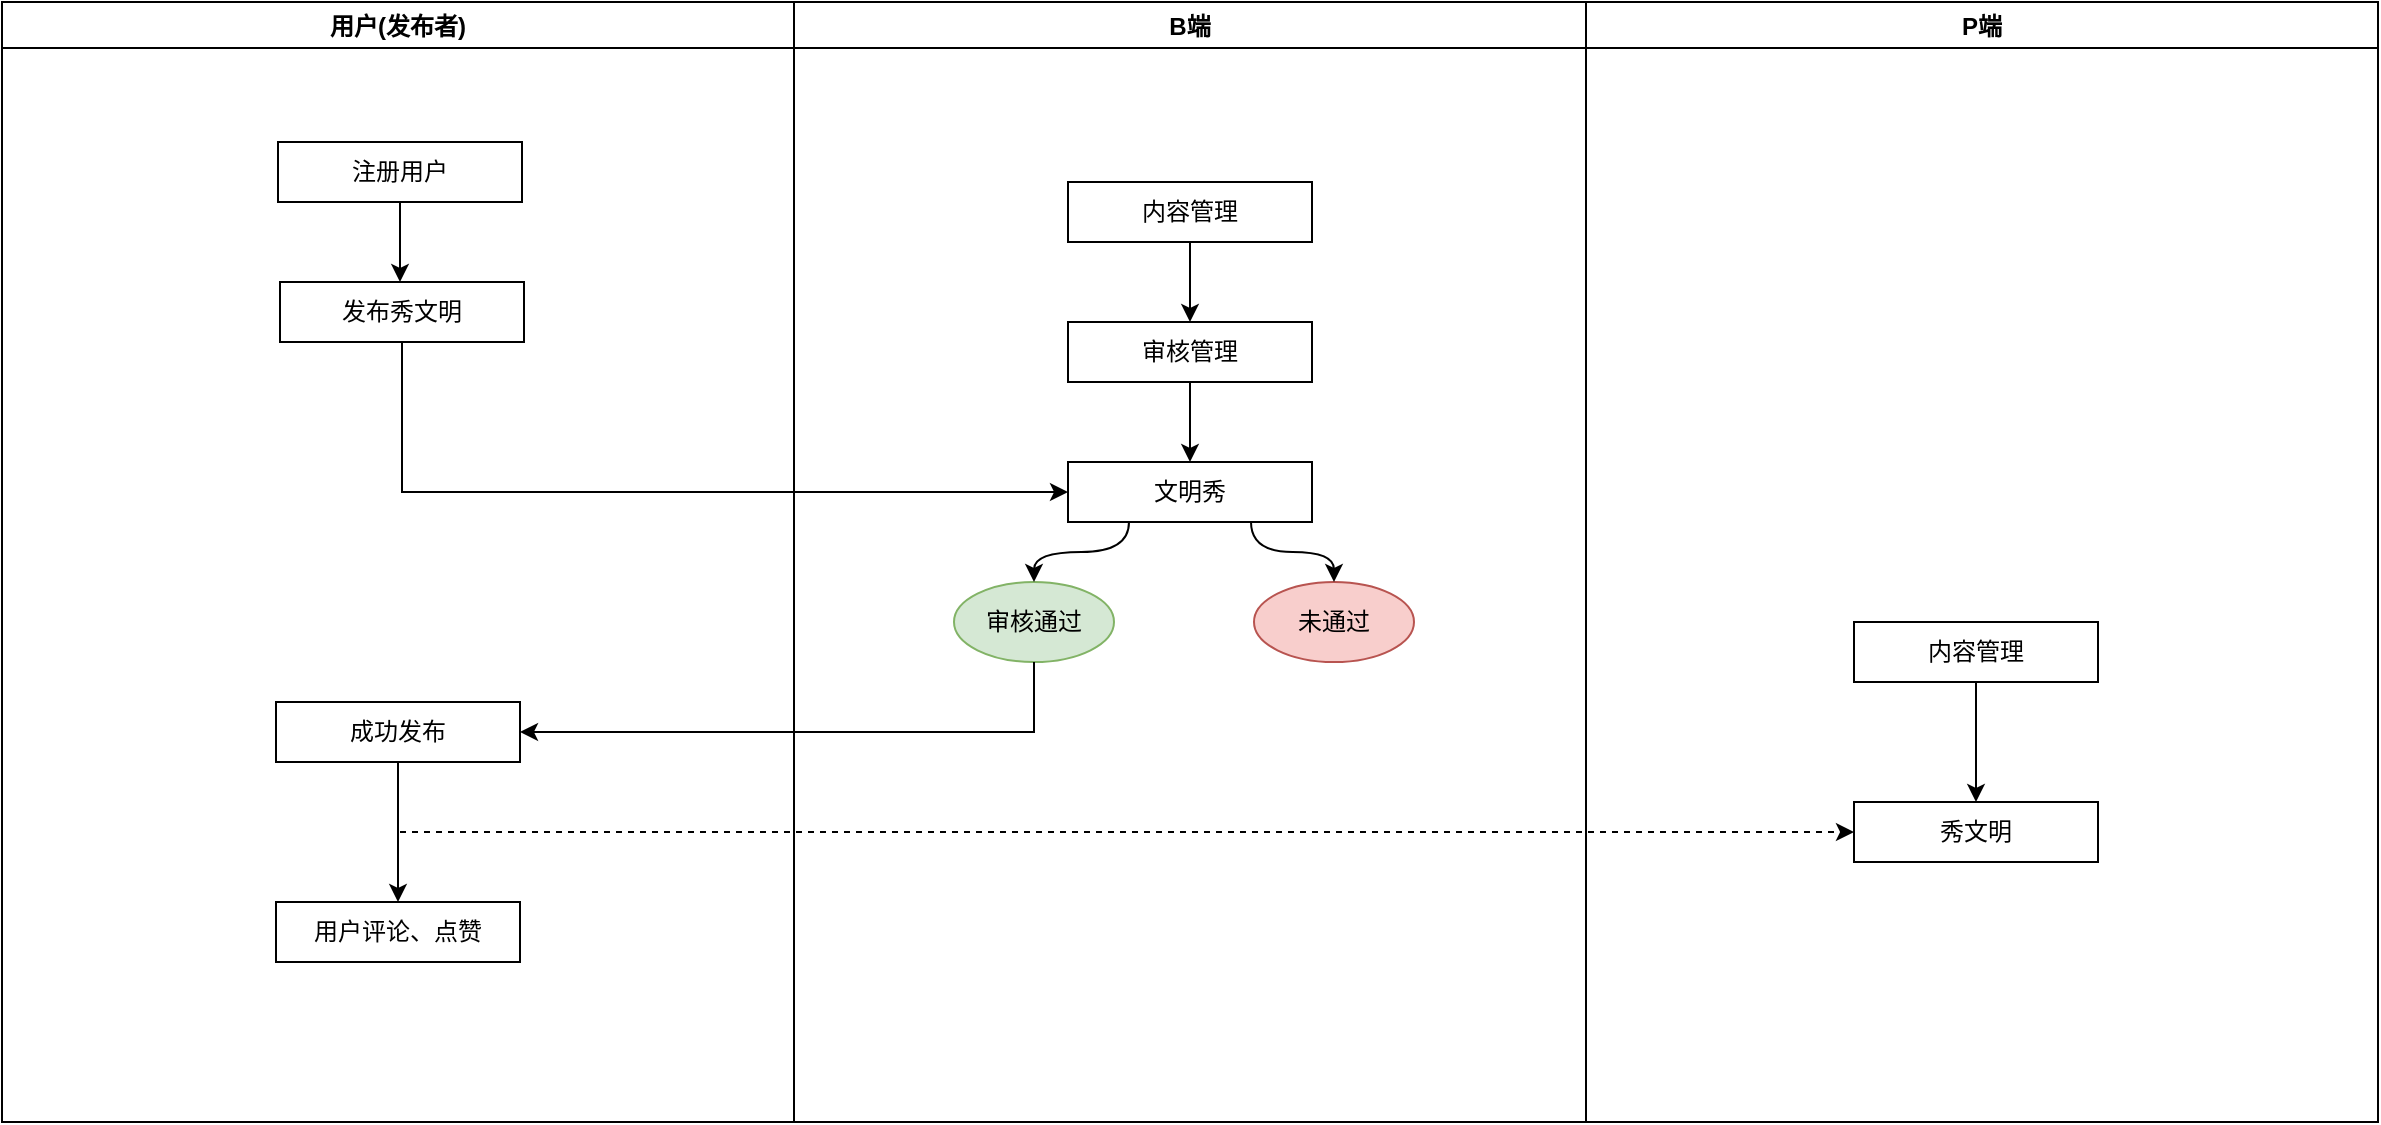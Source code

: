 <mxfile version="15.6.8" type="github">
  <diagram id="x1_IF0F-ityjWPTH8Hxk" name="第 1 页">
    <mxGraphModel dx="1422" dy="761" grid="1" gridSize="10" guides="1" tooltips="1" connect="1" arrows="1" fold="1" page="1" pageScale="1" pageWidth="827" pageHeight="1169" math="0" shadow="0">
      <root>
        <mxCell id="0" />
        <mxCell id="1" parent="0" />
        <mxCell id="O3nfWkJQEuqTl7Qxp4t2-1" value="用户(发布者)" style="swimlane;" parent="1" vertex="1">
          <mxGeometry x="214" y="120" width="396" height="560" as="geometry" />
        </mxCell>
        <mxCell id="O3nfWkJQEuqTl7Qxp4t2-4" value="注册用户" style="rounded=0;whiteSpace=wrap;html=1;" parent="O3nfWkJQEuqTl7Qxp4t2-1" vertex="1">
          <mxGeometry x="138" y="70" width="122" height="30" as="geometry" />
        </mxCell>
        <mxCell id="O3nfWkJQEuqTl7Qxp4t2-10" value="发布秀文明" style="rounded=0;whiteSpace=wrap;html=1;" parent="O3nfWkJQEuqTl7Qxp4t2-1" vertex="1">
          <mxGeometry x="139" y="140" width="122" height="30" as="geometry" />
        </mxCell>
        <mxCell id="O3nfWkJQEuqTl7Qxp4t2-24" value="成功发布" style="rounded=0;whiteSpace=wrap;html=1;" parent="O3nfWkJQEuqTl7Qxp4t2-1" vertex="1">
          <mxGeometry x="137" y="350" width="122" height="30" as="geometry" />
        </mxCell>
        <mxCell id="O3nfWkJQEuqTl7Qxp4t2-31" value="用户评论、点赞" style="rounded=0;whiteSpace=wrap;html=1;" parent="O3nfWkJQEuqTl7Qxp4t2-1" vertex="1">
          <mxGeometry x="137" y="450" width="122" height="30" as="geometry" />
        </mxCell>
        <mxCell id="O3nfWkJQEuqTl7Qxp4t2-2" value="B端" style="swimlane;" parent="1" vertex="1">
          <mxGeometry x="610" y="120" width="396" height="560" as="geometry" />
        </mxCell>
        <mxCell id="O3nfWkJQEuqTl7Qxp4t2-12" value="文明秀" style="rounded=0;whiteSpace=wrap;html=1;" parent="O3nfWkJQEuqTl7Qxp4t2-2" vertex="1">
          <mxGeometry x="137" y="230" width="122" height="30" as="geometry" />
        </mxCell>
        <mxCell id="O3nfWkJQEuqTl7Qxp4t2-13" value="内容管理" style="rounded=0;whiteSpace=wrap;html=1;" parent="O3nfWkJQEuqTl7Qxp4t2-2" vertex="1">
          <mxGeometry x="137" y="90" width="122" height="30" as="geometry" />
        </mxCell>
        <mxCell id="O3nfWkJQEuqTl7Qxp4t2-14" value="审核管理" style="rounded=0;whiteSpace=wrap;html=1;" parent="O3nfWkJQEuqTl7Qxp4t2-2" vertex="1">
          <mxGeometry x="137" y="160" width="122" height="30" as="geometry" />
        </mxCell>
        <mxCell id="O3nfWkJQEuqTl7Qxp4t2-15" value="" style="endArrow=classic;html=1;rounded=0;exitX=0.5;exitY=1;exitDx=0;exitDy=0;" parent="O3nfWkJQEuqTl7Qxp4t2-2" source="O3nfWkJQEuqTl7Qxp4t2-13" target="O3nfWkJQEuqTl7Qxp4t2-14" edge="1">
          <mxGeometry width="50" height="50" relative="1" as="geometry">
            <mxPoint x="320" y="300" as="sourcePoint" />
            <mxPoint x="370" y="250" as="targetPoint" />
          </mxGeometry>
        </mxCell>
        <mxCell id="O3nfWkJQEuqTl7Qxp4t2-16" value="" style="endArrow=classic;html=1;rounded=0;entryX=0.5;entryY=0;entryDx=0;entryDy=0;" parent="O3nfWkJQEuqTl7Qxp4t2-2" target="O3nfWkJQEuqTl7Qxp4t2-12" edge="1">
          <mxGeometry width="50" height="50" relative="1" as="geometry">
            <mxPoint x="198" y="190" as="sourcePoint" />
            <mxPoint x="370" y="250" as="targetPoint" />
          </mxGeometry>
        </mxCell>
        <mxCell id="O3nfWkJQEuqTl7Qxp4t2-19" value="审核通过" style="ellipse;whiteSpace=wrap;html=1;fillColor=#d5e8d4;strokeColor=#82b366;" parent="O3nfWkJQEuqTl7Qxp4t2-2" vertex="1">
          <mxGeometry x="80" y="290" width="80" height="40" as="geometry" />
        </mxCell>
        <mxCell id="O3nfWkJQEuqTl7Qxp4t2-18" value="未通过" style="ellipse;whiteSpace=wrap;html=1;fillColor=#f8cecc;strokeColor=#b85450;" parent="O3nfWkJQEuqTl7Qxp4t2-2" vertex="1">
          <mxGeometry x="230" y="290" width="80" height="40" as="geometry" />
        </mxCell>
        <mxCell id="O3nfWkJQEuqTl7Qxp4t2-20" value="" style="endArrow=classic;html=1;rounded=0;exitX=0.25;exitY=1;exitDx=0;exitDy=0;entryX=0.5;entryY=0;entryDx=0;entryDy=0;edgeStyle=orthogonalEdgeStyle;curved=1;" parent="O3nfWkJQEuqTl7Qxp4t2-2" source="O3nfWkJQEuqTl7Qxp4t2-12" target="O3nfWkJQEuqTl7Qxp4t2-19" edge="1">
          <mxGeometry width="50" height="50" relative="1" as="geometry">
            <mxPoint x="320" y="300" as="sourcePoint" />
            <mxPoint x="370" y="250" as="targetPoint" />
          </mxGeometry>
        </mxCell>
        <mxCell id="O3nfWkJQEuqTl7Qxp4t2-21" value="" style="endArrow=classic;html=1;rounded=0;curved=1;exitX=0.75;exitY=1;exitDx=0;exitDy=0;entryX=0.5;entryY=0;entryDx=0;entryDy=0;edgeStyle=orthogonalEdgeStyle;" parent="O3nfWkJQEuqTl7Qxp4t2-2" source="O3nfWkJQEuqTl7Qxp4t2-12" target="O3nfWkJQEuqTl7Qxp4t2-18" edge="1">
          <mxGeometry width="50" height="50" relative="1" as="geometry">
            <mxPoint x="320" y="300" as="sourcePoint" />
            <mxPoint x="370" y="250" as="targetPoint" />
          </mxGeometry>
        </mxCell>
        <mxCell id="O3nfWkJQEuqTl7Qxp4t2-3" value="P端" style="swimlane;" parent="1" vertex="1">
          <mxGeometry x="1006" y="120" width="396" height="560" as="geometry" />
        </mxCell>
        <mxCell id="O3nfWkJQEuqTl7Qxp4t2-27" value="内容管理" style="rounded=0;whiteSpace=wrap;html=1;" parent="O3nfWkJQEuqTl7Qxp4t2-3" vertex="1">
          <mxGeometry x="134" y="310" width="122" height="30" as="geometry" />
        </mxCell>
        <mxCell id="O3nfWkJQEuqTl7Qxp4t2-28" value="秀文明" style="rounded=0;whiteSpace=wrap;html=1;" parent="O3nfWkJQEuqTl7Qxp4t2-3" vertex="1">
          <mxGeometry x="134" y="400" width="122" height="30" as="geometry" />
        </mxCell>
        <mxCell id="O3nfWkJQEuqTl7Qxp4t2-29" value="" style="endArrow=classic;html=1;rounded=0;exitX=0.5;exitY=1;exitDx=0;exitDy=0;entryX=0.5;entryY=0;entryDx=0;entryDy=0;" parent="O3nfWkJQEuqTl7Qxp4t2-3" source="O3nfWkJQEuqTl7Qxp4t2-27" target="O3nfWkJQEuqTl7Qxp4t2-28" edge="1">
          <mxGeometry width="50" height="50" relative="1" as="geometry">
            <mxPoint x="-286" y="300" as="sourcePoint" />
            <mxPoint x="-236" y="250" as="targetPoint" />
          </mxGeometry>
        </mxCell>
        <mxCell id="O3nfWkJQEuqTl7Qxp4t2-9" value="" style="endArrow=classic;html=1;rounded=0;exitX=0.5;exitY=1;exitDx=0;exitDy=0;" parent="1" source="O3nfWkJQEuqTl7Qxp4t2-4" edge="1">
          <mxGeometry width="50" height="50" relative="1" as="geometry">
            <mxPoint x="610" y="420" as="sourcePoint" />
            <mxPoint x="413" y="260" as="targetPoint" />
          </mxGeometry>
        </mxCell>
        <mxCell id="O3nfWkJQEuqTl7Qxp4t2-11" value="" style="endArrow=classic;html=1;rounded=0;exitX=0.5;exitY=1;exitDx=0;exitDy=0;entryX=0;entryY=0.5;entryDx=0;entryDy=0;" parent="1" source="O3nfWkJQEuqTl7Qxp4t2-10" target="O3nfWkJQEuqTl7Qxp4t2-12" edge="1">
          <mxGeometry width="50" height="50" relative="1" as="geometry">
            <mxPoint x="610" y="420" as="sourcePoint" />
            <mxPoint x="1080" y="330" as="targetPoint" />
            <Array as="points">
              <mxPoint x="414" y="365" />
            </Array>
          </mxGeometry>
        </mxCell>
        <mxCell id="O3nfWkJQEuqTl7Qxp4t2-25" value="" style="endArrow=classic;html=1;rounded=0;exitX=0.5;exitY=1;exitDx=0;exitDy=0;entryX=1;entryY=0.5;entryDx=0;entryDy=0;" parent="1" source="O3nfWkJQEuqTl7Qxp4t2-19" target="O3nfWkJQEuqTl7Qxp4t2-24" edge="1">
          <mxGeometry width="50" height="50" relative="1" as="geometry">
            <mxPoint x="720" y="420" as="sourcePoint" />
            <mxPoint x="770" y="370" as="targetPoint" />
            <Array as="points">
              <mxPoint x="730" y="485" />
            </Array>
          </mxGeometry>
        </mxCell>
        <mxCell id="O3nfWkJQEuqTl7Qxp4t2-26" value="" style="endArrow=classic;html=1;rounded=0;dashed=1;entryX=0;entryY=0.5;entryDx=0;entryDy=0;exitX=0.5;exitY=1;exitDx=0;exitDy=0;" parent="1" source="O3nfWkJQEuqTl7Qxp4t2-24" target="O3nfWkJQEuqTl7Qxp4t2-28" edge="1">
          <mxGeometry width="50" height="50" relative="1" as="geometry">
            <mxPoint x="480" y="520" as="sourcePoint" />
            <mxPoint x="1130" y="540" as="targetPoint" />
            <Array as="points">
              <mxPoint x="412" y="535" />
            </Array>
          </mxGeometry>
        </mxCell>
        <mxCell id="O3nfWkJQEuqTl7Qxp4t2-30" value="" style="endArrow=classic;html=1;rounded=0;exitX=0.5;exitY=1;exitDx=0;exitDy=0;" parent="1" source="O3nfWkJQEuqTl7Qxp4t2-24" edge="1">
          <mxGeometry width="50" height="50" relative="1" as="geometry">
            <mxPoint x="340" y="560" as="sourcePoint" />
            <mxPoint x="412" y="570" as="targetPoint" />
          </mxGeometry>
        </mxCell>
      </root>
    </mxGraphModel>
  </diagram>
</mxfile>
